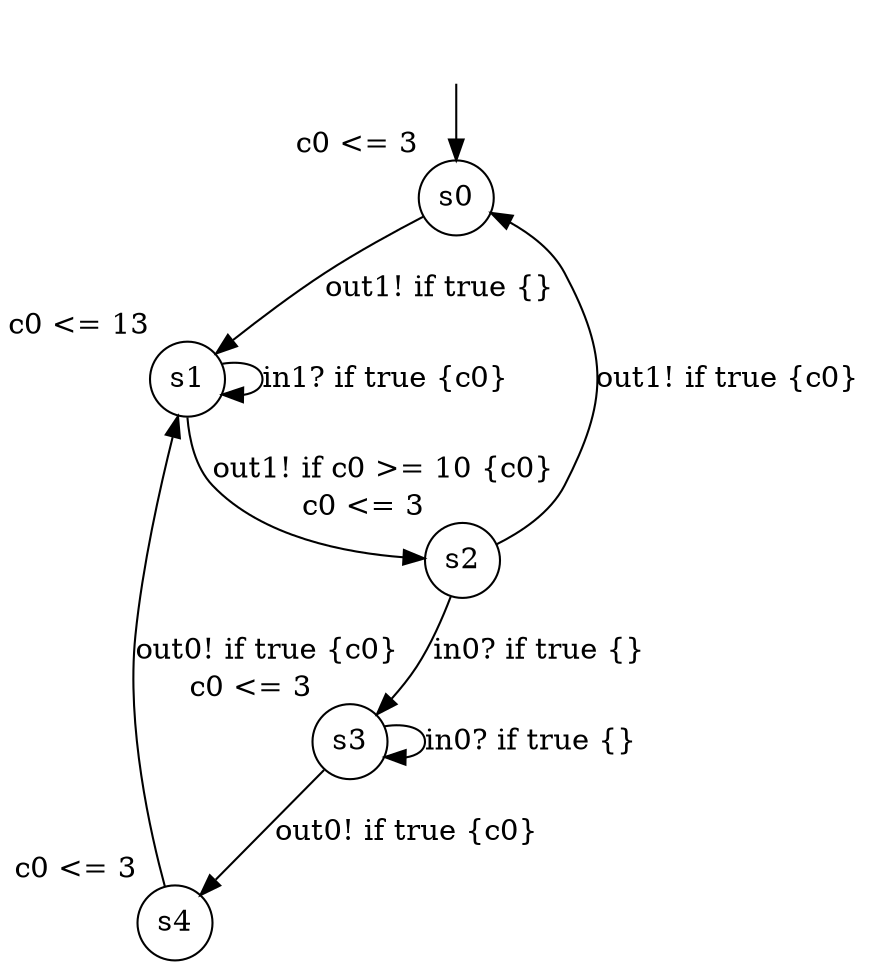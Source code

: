 digraph g {
__start0 [label="" shape="none"];
s0 [shape="circle" margin=0 label="s0", xlabel="c0 <= 3"];
s1 [shape="circle" margin=0 label="s1", xlabel="c0 <= 13"];
s2 [shape="circle" margin=0 label="s2", xlabel="c0 <= 3"];
s3 [shape="circle" margin=0 label="s3", xlabel="c0 <= 3"];
s4 [shape="circle" margin=0 label="s4", xlabel="c0 <= 3"];
s0 -> s1 [label="out1! if true {} "];
s1 -> s1 [label="in1? if true {c0} "];
s1 -> s2 [label="out1! if c0 >= 10 {c0} "];
s2 -> s0 [label="out1! if true {c0} "];
s2 -> s3 [label="in0? if true {} "];
s3 -> s3 [label="in0? if true {} "];
s3 -> s4 [label="out0! if true {c0} "];
s4 -> s1 [label="out0! if true {c0} "];
__start0 -> s0;
}
